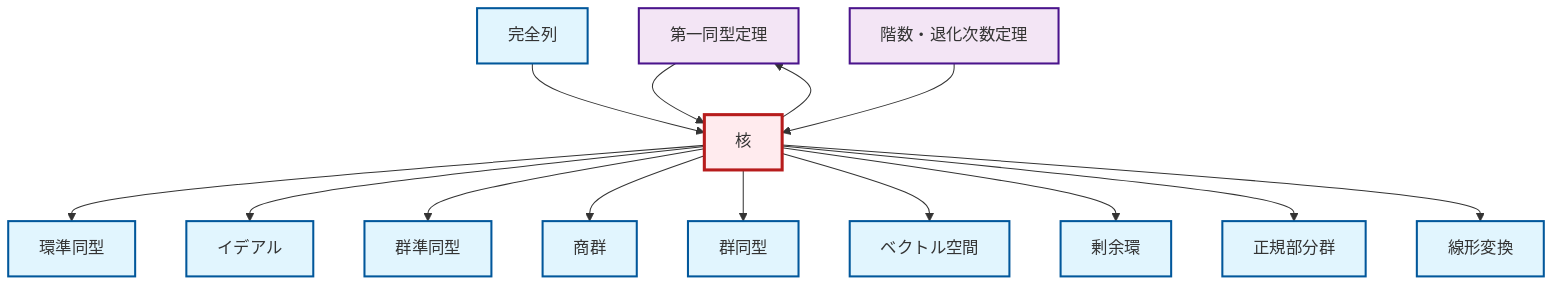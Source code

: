 graph TD
    classDef definition fill:#e1f5fe,stroke:#01579b,stroke-width:2px
    classDef theorem fill:#f3e5f5,stroke:#4a148c,stroke-width:2px
    classDef axiom fill:#fff3e0,stroke:#e65100,stroke-width:2px
    classDef example fill:#e8f5e9,stroke:#1b5e20,stroke-width:2px
    classDef current fill:#ffebee,stroke:#b71c1c,stroke-width:3px
    thm-first-isomorphism["第一同型定理"]:::theorem
    def-quotient-group["商群"]:::definition
    def-exact-sequence["完全列"]:::definition
    def-linear-transformation["線形変換"]:::definition
    thm-rank-nullity["階数・退化次数定理"]:::theorem
    def-normal-subgroup["正規部分群"]:::definition
    def-quotient-ring["剰余環"]:::definition
    def-vector-space["ベクトル空間"]:::definition
    def-ideal["イデアル"]:::definition
    def-kernel["核"]:::definition
    def-homomorphism["群準同型"]:::definition
    def-ring-homomorphism["環準同型"]:::definition
    def-isomorphism["群同型"]:::definition
    def-kernel --> def-ring-homomorphism
    def-exact-sequence --> def-kernel
    def-kernel --> def-ideal
    def-kernel --> def-homomorphism
    thm-first-isomorphism --> def-kernel
    def-kernel --> def-quotient-group
    def-kernel --> def-isomorphism
    def-kernel --> def-vector-space
    def-kernel --> def-quotient-ring
    def-kernel --> thm-first-isomorphism
    def-kernel --> def-normal-subgroup
    def-kernel --> def-linear-transformation
    thm-rank-nullity --> def-kernel
    class def-kernel current
